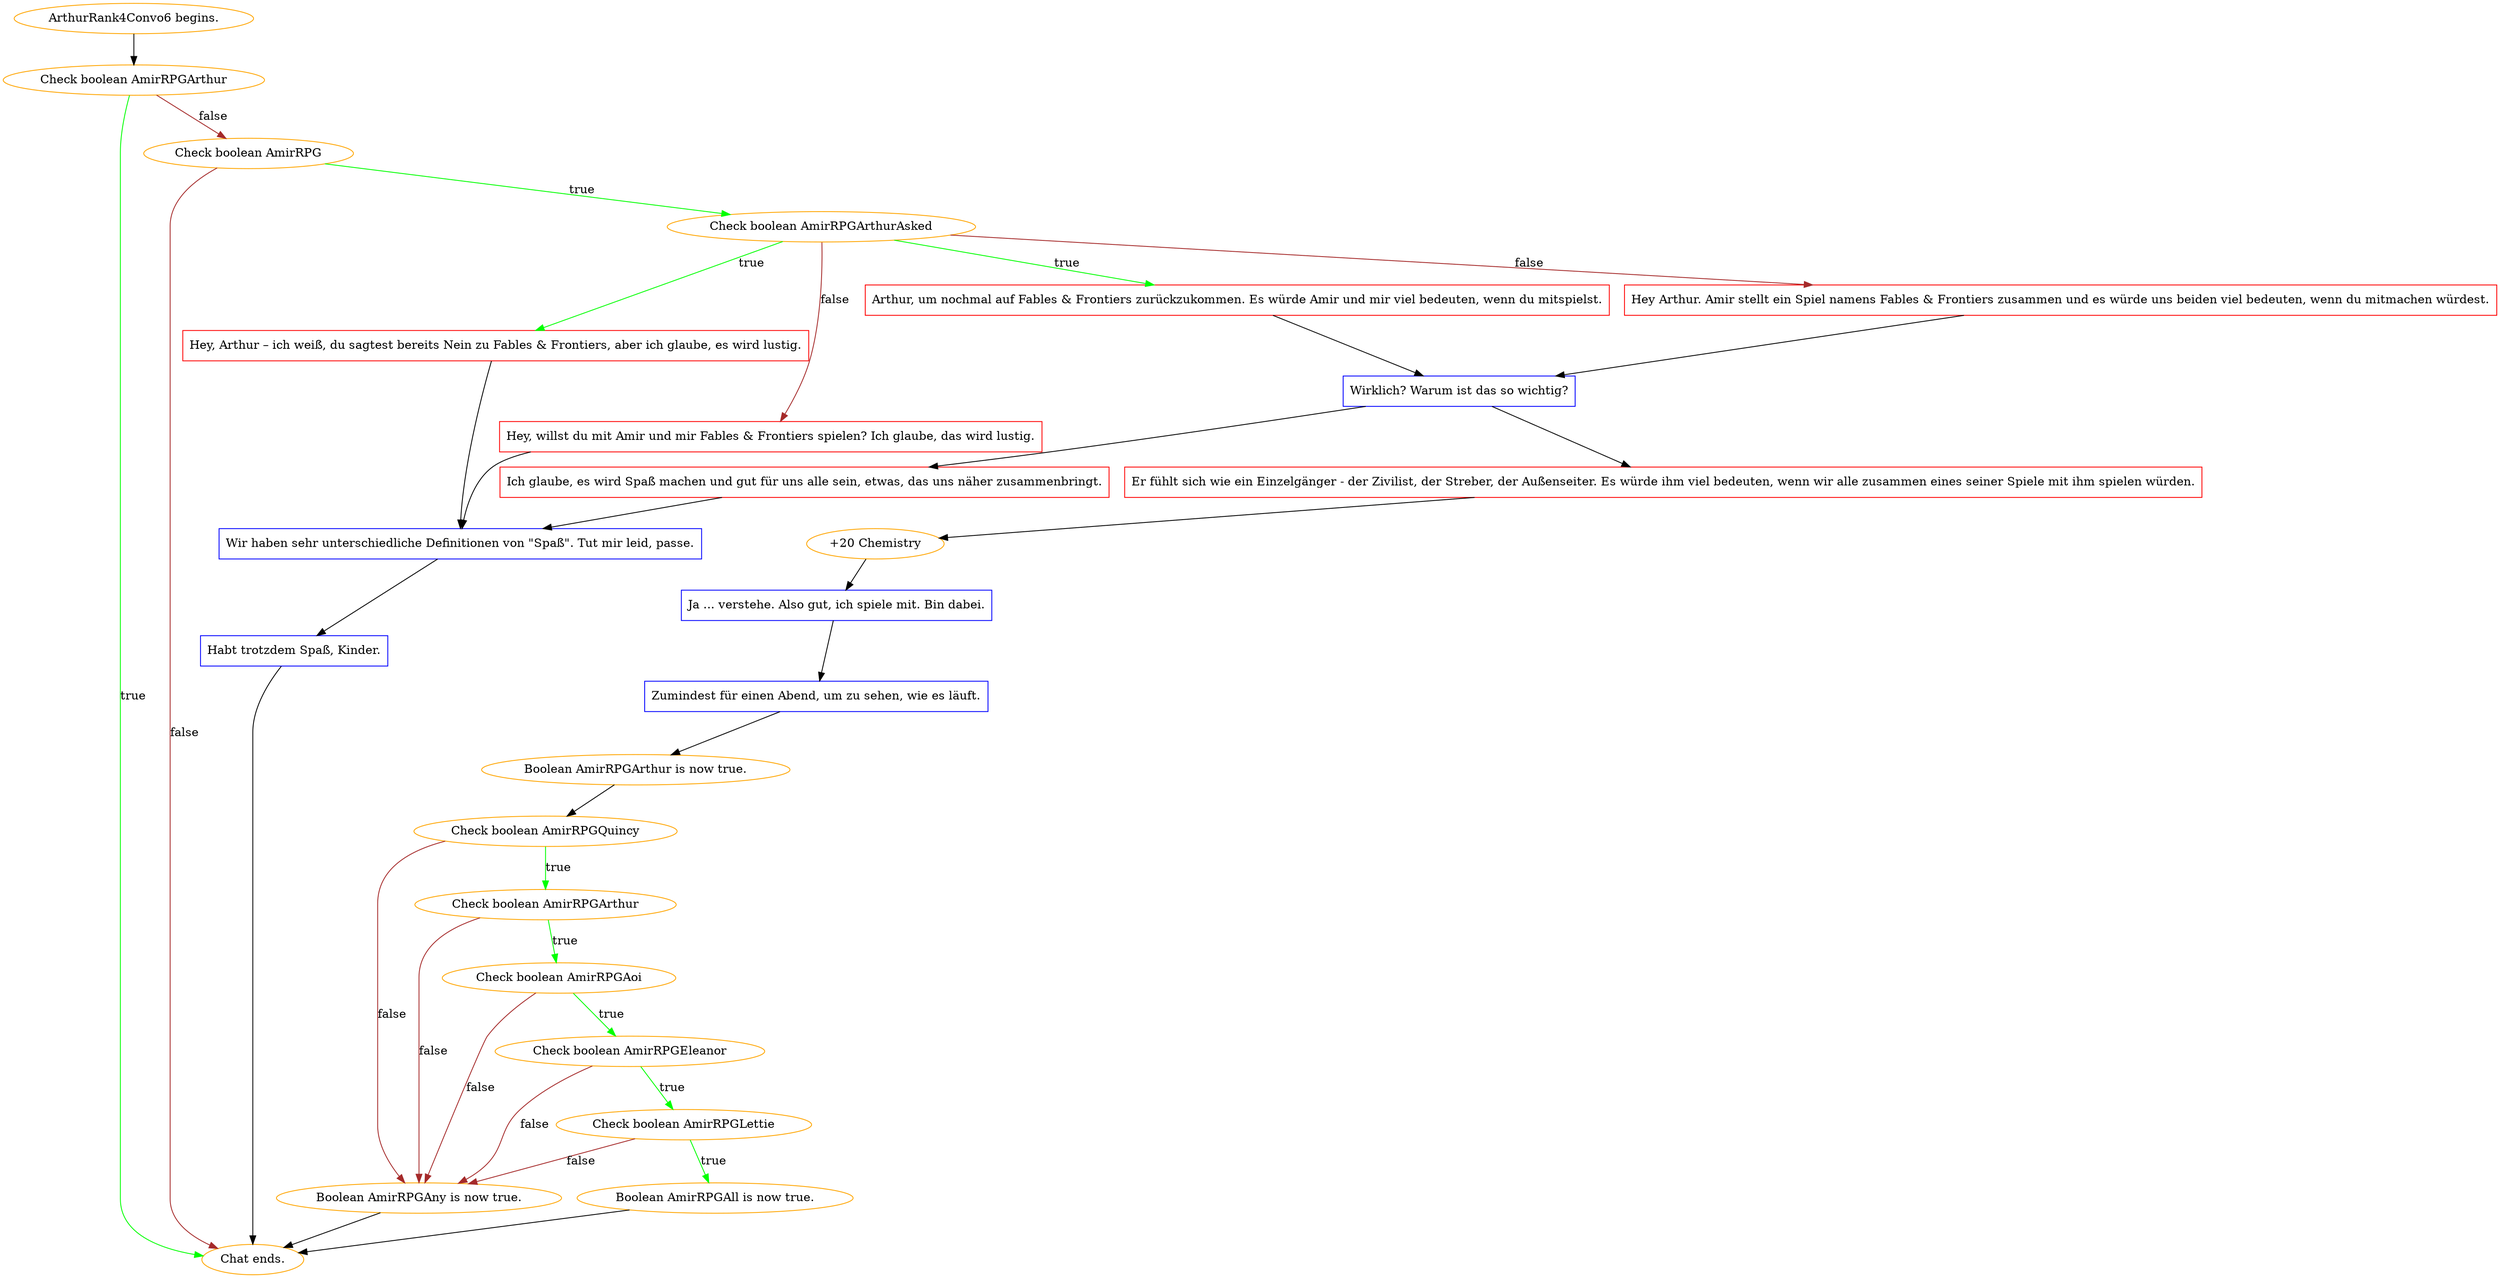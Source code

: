 digraph {
	"ArthurRank4Convo6 begins." [color=orange];
		"ArthurRank4Convo6 begins." -> j175018133;
	j175018133 [label="Check boolean AmirRPGArthur",color=orange];
		j175018133 -> "Chat ends." [label=true,color=green];
		j175018133 -> j1647325213 [label=false,color=brown];
	"Chat ends." [color=orange];
	j1647325213 [label="Check boolean AmirRPG",color=orange];
		j1647325213 -> j3242374743 [label=true,color=green];
		j1647325213 -> "Chat ends." [label=false,color=brown];
	j3242374743 [label="Check boolean AmirRPGArthurAsked",color=orange];
		j3242374743 -> j4232188345 [label=true,color=green];
		j3242374743 -> j3993416579 [label=true,color=green];
		j3242374743 -> j902099133 [label=false,color=brown];
		j3242374743 -> j333127136 [label=false,color=brown];
	j4232188345 [label="Arthur, um nochmal auf Fables & Frontiers zurückzukommen. Es würde Amir und mir viel bedeuten, wenn du mitspielst.",shape=box,color=red];
		j4232188345 -> j984745915;
	j3993416579 [label="Hey, Arthur – ich weiß, du sagtest bereits Nein zu Fables & Frontiers, aber ich glaube, es wird lustig.",shape=box,color=red];
		j3993416579 -> j1693736162;
	j902099133 [label="Hey, willst du mit Amir und mir Fables & Frontiers spielen? Ich glaube, das wird lustig.",shape=box,color=red];
		j902099133 -> j1693736162;
	j333127136 [label="Hey Arthur. Amir stellt ein Spiel namens Fables & Frontiers zusammen und es würde uns beiden viel bedeuten, wenn du mitmachen würdest.",shape=box,color=red];
		j333127136 -> j984745915;
	j984745915 [label="Wirklich? Warum ist das so wichtig?",shape=box,color=blue];
		j984745915 -> j4147767881;
		j984745915 -> j3048104657;
	j1693736162 [label="Wir haben sehr unterschiedliche Definitionen von \"Spaß\". Tut mir leid, passe.",shape=box,color=blue];
		j1693736162 -> j3580693582;
	j4147767881 [label="Ich glaube, es wird Spaß machen und gut für uns alle sein, etwas, das uns näher zusammenbringt.",shape=box,color=red];
		j4147767881 -> j1693736162;
	j3048104657 [label="Er fühlt sich wie ein Einzelgänger - der Zivilist, der Streber, der Außenseiter. Es würde ihm viel bedeuten, wenn wir alle zusammen eines seiner Spiele mit ihm spielen würden.",shape=box,color=red];
		j3048104657 -> j2248303259;
	j3580693582 [label="Habt trotzdem Spaß, Kinder.",shape=box,color=blue];
		j3580693582 -> "Chat ends.";
	j2248303259 [label="+20 Chemistry",color=orange];
		j2248303259 -> j1171106072;
	j1171106072 [label="Ja ... verstehe. Also gut, ich spiele mit. Bin dabei.",shape=box,color=blue];
		j1171106072 -> j4118413504;
	j4118413504 [label="Zumindest für einen Abend, um zu sehen, wie es läuft.",shape=box,color=blue];
		j4118413504 -> j166037615;
	j166037615 [label="Boolean AmirRPGArthur is now true.",color=orange];
		j166037615 -> j1259627351;
	j1259627351 [label="Check boolean AmirRPGQuincy",color=orange];
		j1259627351 -> j1522511736 [label=true,color=green];
		j1259627351 -> j1992773596 [label=false,color=brown];
	j1522511736 [label="Check boolean AmirRPGArthur",color=orange];
		j1522511736 -> j3867851737 [label=true,color=green];
		j1522511736 -> j1992773596 [label=false,color=brown];
	j1992773596 [label="Boolean AmirRPGAny is now true.",color=orange];
		j1992773596 -> "Chat ends.";
	j3867851737 [label="Check boolean AmirRPGAoi",color=orange];
		j3867851737 -> j3358606226 [label=true,color=green];
		j3867851737 -> j1992773596 [label=false,color=brown];
	j3358606226 [label="Check boolean AmirRPGEleanor",color=orange];
		j3358606226 -> j1733375523 [label=true,color=green];
		j3358606226 -> j1992773596 [label=false,color=brown];
	j1733375523 [label="Check boolean AmirRPGLettie",color=orange];
		j1733375523 -> j2677000302 [label=true,color=green];
		j1733375523 -> j1992773596 [label=false,color=brown];
	j2677000302 [label="Boolean AmirRPGAll is now true.",color=orange];
		j2677000302 -> "Chat ends.";
}